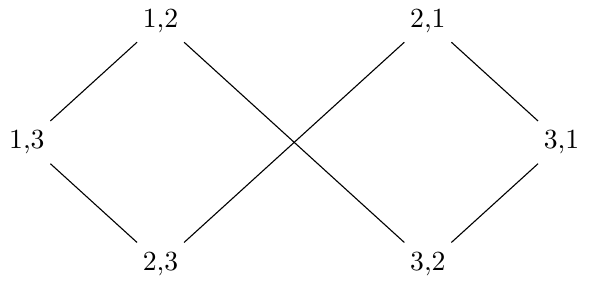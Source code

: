 \documentclass[tikz]{standalone}
\usetikzlibrary{positioning}
\begin{document}
\begin{tikzpicture}
    \node (fake) at (0,0) {\phantom{1,1}};
    \node (12) [above left=of fake]  {1,2};
    \node (13) [below left=of 12] {1,3};
    \node (21) [above right=of fake] {2,1};
    \node (23) [below right=of 13] {2,3};
    \node (31) [below right=of 21] {3,1};
    \node (32) [below left=of 31] {3,2};

    \foreach \Source/\Target in {%
        12/13,
        12/32,
        21/23,
        21/31,
        13/23,
        31/32%
        }
        \draw (\Source) to (\Target);
\end{tikzpicture}
\end{document}
